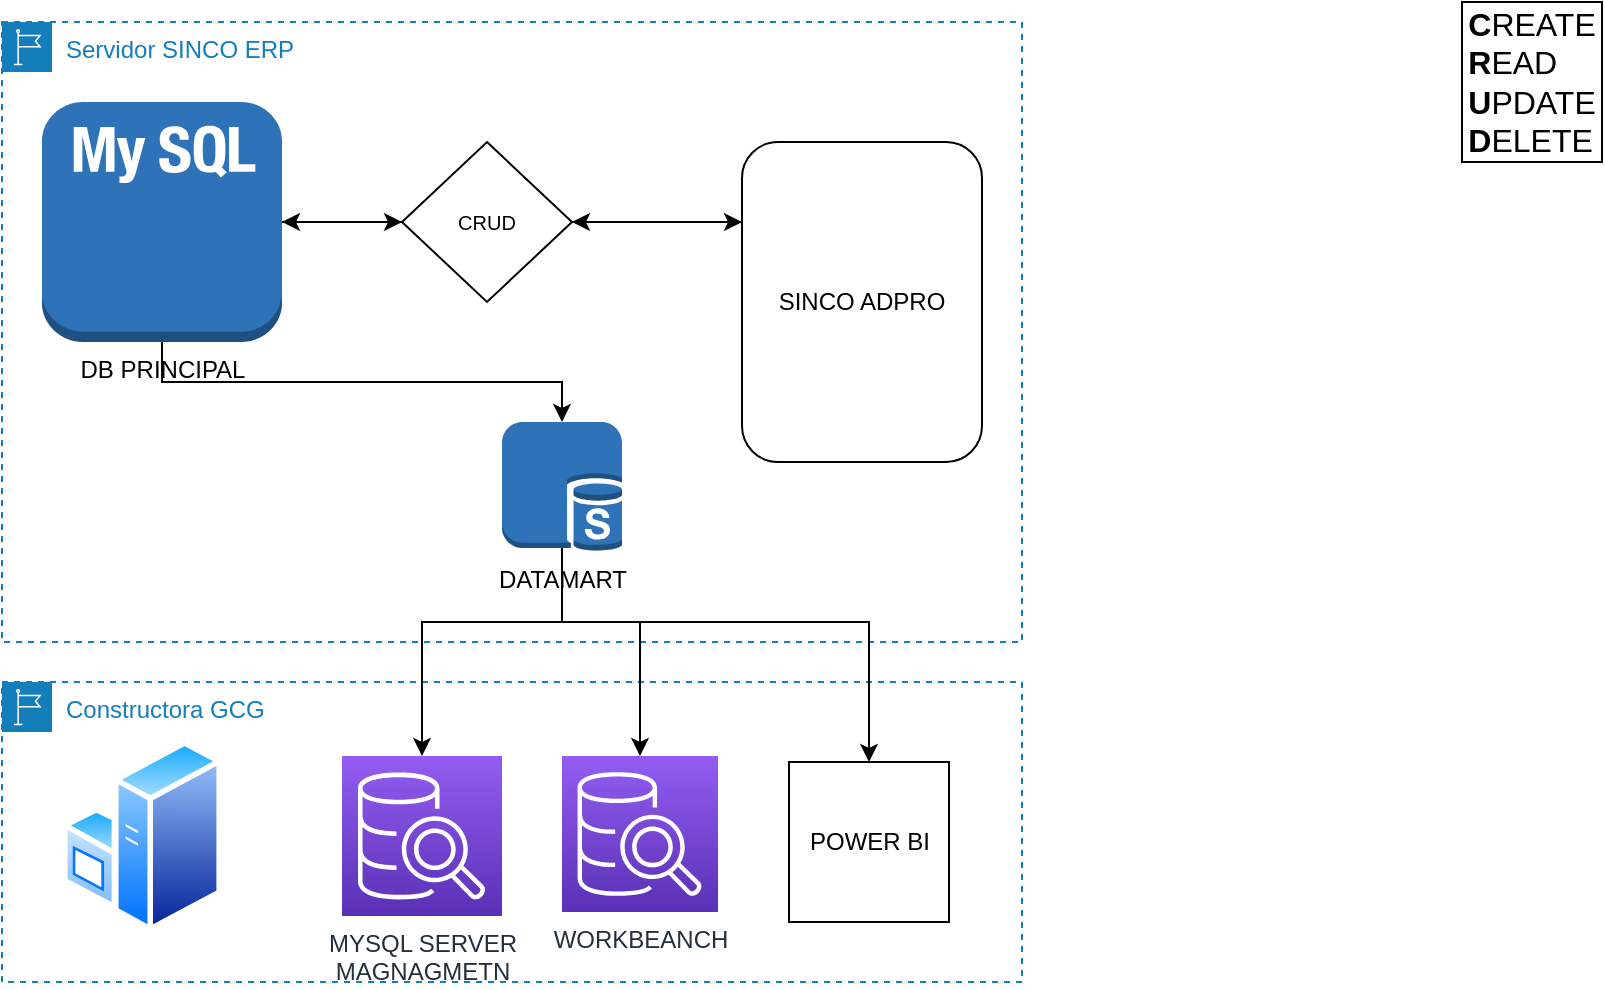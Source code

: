 <mxfile version="16.6.4" type="github">
  <diagram id="P-S5E15urBxkvsZ35PPI" name="Page-1">
    <mxGraphModel dx="1108" dy="1651" grid="1" gridSize="10" guides="1" tooltips="1" connect="1" arrows="1" fold="1" page="1" pageScale="1" pageWidth="827" pageHeight="1169" math="0" shadow="0">
      <root>
        <mxCell id="0" />
        <mxCell id="1" parent="0" />
        <mxCell id="R6G5QbC7Tn8FdxOekbgk-16" style="edgeStyle=orthogonalEdgeStyle;rounded=0;orthogonalLoop=1;jettySize=auto;html=1;exitX=0.5;exitY=1;exitDx=0;exitDy=0;exitPerimeter=0;entryX=0.5;entryY=0;entryDx=0;entryDy=0;entryPerimeter=0;fontSize=14;" edge="1" parent="1" source="R6G5QbC7Tn8FdxOekbgk-2" target="R6G5QbC7Tn8FdxOekbgk-5">
          <mxGeometry relative="1" as="geometry" />
        </mxCell>
        <mxCell id="R6G5QbC7Tn8FdxOekbgk-8" value="Servidor SINCO ERP" style="points=[[0,0],[0.25,0],[0.5,0],[0.75,0],[1,0],[1,0.25],[1,0.5],[1,0.75],[1,1],[0.75,1],[0.5,1],[0.25,1],[0,1],[0,0.75],[0,0.5],[0,0.25]];outlineConnect=0;gradientColor=none;html=1;whiteSpace=wrap;fontSize=12;fontStyle=0;container=1;pointerEvents=0;collapsible=0;recursiveResize=0;shape=mxgraph.aws4.group;grIcon=mxgraph.aws4.group_region;strokeColor=#147EBA;fillColor=none;verticalAlign=top;align=left;spacingLeft=30;fontColor=#147EBA;dashed=1;" vertex="1" parent="1">
          <mxGeometry x="20" y="-1150" width="510" height="310" as="geometry" />
        </mxCell>
        <mxCell id="R6G5QbC7Tn8FdxOekbgk-5" value="DATAMART" style="outlineConnect=0;dashed=0;verticalLabelPosition=bottom;verticalAlign=top;align=center;html=1;shape=mxgraph.aws3.sql_slave;fillColor=#2E73B8;gradientColor=none;" vertex="1" parent="R6G5QbC7Tn8FdxOekbgk-8">
          <mxGeometry x="250" y="200" width="60" height="64.5" as="geometry" />
        </mxCell>
        <mxCell id="R6G5QbC7Tn8FdxOekbgk-21" style="edgeStyle=elbowEdgeStyle;rounded=0;orthogonalLoop=1;jettySize=auto;html=1;exitX=1;exitY=0.5;exitDx=0;exitDy=0;entryX=0;entryY=0.25;entryDx=0;entryDy=0;fontSize=14;" edge="1" parent="R6G5QbC7Tn8FdxOekbgk-8" source="R6G5QbC7Tn8FdxOekbgk-4" target="R6G5QbC7Tn8FdxOekbgk-3">
          <mxGeometry relative="1" as="geometry" />
        </mxCell>
        <mxCell id="R6G5QbC7Tn8FdxOekbgk-4" value="&lt;div style=&quot;text-align: left&quot;&gt;&lt;span style=&quot;font-size: 10px&quot;&gt;CRUD&lt;/span&gt;&lt;/div&gt;" style="rhombus;whiteSpace=wrap;html=1;" vertex="1" parent="R6G5QbC7Tn8FdxOekbgk-8">
          <mxGeometry x="200" y="60" width="85" height="80" as="geometry" />
        </mxCell>
        <mxCell id="R6G5QbC7Tn8FdxOekbgk-3" value="SINCO ADPRO" style="rounded=1;whiteSpace=wrap;html=1;" vertex="1" parent="R6G5QbC7Tn8FdxOekbgk-8">
          <mxGeometry x="370" y="60" width="120" height="160" as="geometry" />
        </mxCell>
        <mxCell id="R6G5QbC7Tn8FdxOekbgk-19" style="edgeStyle=elbowEdgeStyle;rounded=0;orthogonalLoop=1;jettySize=auto;html=1;exitX=0;exitY=0.25;exitDx=0;exitDy=0;entryX=1;entryY=0.5;entryDx=0;entryDy=0;fontSize=14;" edge="1" parent="R6G5QbC7Tn8FdxOekbgk-8" source="R6G5QbC7Tn8FdxOekbgk-3" target="R6G5QbC7Tn8FdxOekbgk-4">
          <mxGeometry relative="1" as="geometry">
            <mxPoint x="195" y="90" as="sourcePoint" />
            <mxPoint x="150" y="90" as="targetPoint" />
          </mxGeometry>
        </mxCell>
        <mxCell id="R6G5QbC7Tn8FdxOekbgk-17" style="edgeStyle=elbowEdgeStyle;rounded=0;orthogonalLoop=1;jettySize=auto;html=1;exitX=1;exitY=0.5;exitDx=0;exitDy=0;exitPerimeter=0;entryX=0;entryY=0.5;entryDx=0;entryDy=0;fontSize=14;" edge="1" parent="1" source="R6G5QbC7Tn8FdxOekbgk-2" target="R6G5QbC7Tn8FdxOekbgk-4">
          <mxGeometry relative="1" as="geometry" />
        </mxCell>
        <mxCell id="R6G5QbC7Tn8FdxOekbgk-2" value="DB PRINCIPAL" style="outlineConnect=0;dashed=0;verticalLabelPosition=bottom;verticalAlign=top;align=center;html=1;shape=mxgraph.aws3.mysql_db_instance_2;fillColor=#2E73B8;gradientColor=none;" vertex="1" parent="1">
          <mxGeometry x="40" y="-1110" width="120" height="120" as="geometry" />
        </mxCell>
        <mxCell id="R6G5QbC7Tn8FdxOekbgk-12" value="Constructora GCG" style="points=[[0,0],[0.25,0],[0.5,0],[0.75,0],[1,0],[1,0.25],[1,0.5],[1,0.75],[1,1],[0.75,1],[0.5,1],[0.25,1],[0,1],[0,0.75],[0,0.5],[0,0.25]];outlineConnect=0;gradientColor=none;html=1;whiteSpace=wrap;fontSize=12;fontStyle=0;container=1;pointerEvents=0;collapsible=0;recursiveResize=0;shape=mxgraph.aws4.group;grIcon=mxgraph.aws4.group_region;strokeColor=#147EBA;fillColor=none;verticalAlign=top;align=left;spacingLeft=30;fontColor=#147EBA;dashed=1;" vertex="1" parent="1">
          <mxGeometry x="20" y="-820" width="510" height="150" as="geometry" />
        </mxCell>
        <mxCell id="R6G5QbC7Tn8FdxOekbgk-1" value="WORKBEANCH" style="sketch=0;points=[[0,0,0],[0.25,0,0],[0.5,0,0],[0.75,0,0],[1,0,0],[0,1,0],[0.25,1,0],[0.5,1,0],[0.75,1,0],[1,1,0],[0,0.25,0],[0,0.5,0],[0,0.75,0],[1,0.25,0],[1,0.5,0],[1,0.75,0]];outlineConnect=0;fontColor=#232F3E;gradientColor=#945DF2;gradientDirection=north;fillColor=#5A30B5;strokeColor=#ffffff;dashed=0;verticalLabelPosition=bottom;verticalAlign=top;align=center;html=1;fontSize=12;fontStyle=0;aspect=fixed;shape=mxgraph.aws4.resourceIcon;resIcon=mxgraph.aws4.sql_workbench;" vertex="1" parent="R6G5QbC7Tn8FdxOekbgk-12">
          <mxGeometry x="280" y="37" width="78" height="78" as="geometry" />
        </mxCell>
        <mxCell id="R6G5QbC7Tn8FdxOekbgk-9" value="POWER BI" style="whiteSpace=wrap;html=1;aspect=fixed;" vertex="1" parent="R6G5QbC7Tn8FdxOekbgk-12">
          <mxGeometry x="393.5" y="40" width="80" height="80" as="geometry" />
        </mxCell>
        <mxCell id="R6G5QbC7Tn8FdxOekbgk-23" value="MYSQL SERVER&lt;br&gt;MAGNAGMETN" style="sketch=0;points=[[0,0,0],[0.25,0,0],[0.5,0,0],[0.75,0,0],[1,0,0],[0,1,0],[0.25,1,0],[0.5,1,0],[0.75,1,0],[1,1,0],[0,0.25,0],[0,0.5,0],[0,0.75,0],[1,0.25,0],[1,0.5,0],[1,0.75,0]];outlineConnect=0;fontColor=#232F3E;gradientColor=#945DF2;gradientDirection=north;fillColor=#5A30B5;strokeColor=#ffffff;dashed=0;verticalLabelPosition=bottom;verticalAlign=top;align=center;html=1;fontSize=12;fontStyle=0;aspect=fixed;shape=mxgraph.aws4.resourceIcon;resIcon=mxgraph.aws4.sql_workbench;" vertex="1" parent="R6G5QbC7Tn8FdxOekbgk-12">
          <mxGeometry x="170" y="37" width="80" height="80" as="geometry" />
        </mxCell>
        <mxCell id="R6G5QbC7Tn8FdxOekbgk-22" value="" style="aspect=fixed;perimeter=ellipsePerimeter;html=1;align=center;shadow=0;dashed=0;spacingTop=3;image;image=img/lib/active_directory/windows_server.svg;fontSize=14;" vertex="1" parent="R6G5QbC7Tn8FdxOekbgk-12">
          <mxGeometry x="30" y="28.22" width="80" height="97.56" as="geometry" />
        </mxCell>
        <mxCell id="R6G5QbC7Tn8FdxOekbgk-15" value="&lt;div style=&quot;text-align: left&quot;&gt;&lt;font size=&quot;3&quot;&gt;&lt;b&gt;C&lt;/b&gt;REATE&lt;/font&gt;&lt;/div&gt;&lt;div style=&quot;text-align: left&quot;&gt;&lt;font size=&quot;3&quot;&gt;&lt;b&gt;R&lt;/b&gt;EAD&lt;/font&gt;&lt;/div&gt;&lt;div style=&quot;text-align: left&quot;&gt;&lt;font size=&quot;3&quot;&gt;&lt;b&gt;U&lt;/b&gt;PDATE&lt;/font&gt;&lt;/div&gt;&lt;div style=&quot;text-align: left&quot;&gt;&lt;font size=&quot;3&quot;&gt;&lt;b&gt;D&lt;/b&gt;ELETE&lt;/font&gt;&lt;/div&gt;" style="rounded=0;whiteSpace=wrap;html=1;fontSize=6;" vertex="1" parent="1">
          <mxGeometry x="750" y="-1160" width="70" height="80" as="geometry" />
        </mxCell>
        <mxCell id="R6G5QbC7Tn8FdxOekbgk-18" style="edgeStyle=elbowEdgeStyle;rounded=0;orthogonalLoop=1;jettySize=auto;html=1;exitX=0;exitY=0.5;exitDx=0;exitDy=0;entryX=1;entryY=0.5;entryDx=0;entryDy=0;entryPerimeter=0;fontSize=14;" edge="1" parent="1" source="R6G5QbC7Tn8FdxOekbgk-4" target="R6G5QbC7Tn8FdxOekbgk-2">
          <mxGeometry relative="1" as="geometry" />
        </mxCell>
        <mxCell id="R6G5QbC7Tn8FdxOekbgk-24" style="edgeStyle=orthogonalEdgeStyle;rounded=0;orthogonalLoop=1;jettySize=auto;html=1;exitX=0.5;exitY=0.98;exitDx=0;exitDy=0;exitPerimeter=0;fontSize=14;" edge="1" parent="1" source="R6G5QbC7Tn8FdxOekbgk-5" target="R6G5QbC7Tn8FdxOekbgk-23">
          <mxGeometry relative="1" as="geometry">
            <Array as="points">
              <mxPoint x="300" y="-850" />
              <mxPoint x="230" y="-850" />
            </Array>
          </mxGeometry>
        </mxCell>
        <mxCell id="R6G5QbC7Tn8FdxOekbgk-25" style="edgeStyle=orthogonalEdgeStyle;rounded=0;orthogonalLoop=1;jettySize=auto;html=1;exitX=0.5;exitY=0.98;exitDx=0;exitDy=0;exitPerimeter=0;entryX=0.5;entryY=0;entryDx=0;entryDy=0;entryPerimeter=0;fontSize=14;" edge="1" parent="1" source="R6G5QbC7Tn8FdxOekbgk-5" target="R6G5QbC7Tn8FdxOekbgk-1">
          <mxGeometry relative="1" as="geometry">
            <Array as="points">
              <mxPoint x="300" y="-850" />
              <mxPoint x="339" y="-850" />
            </Array>
          </mxGeometry>
        </mxCell>
        <mxCell id="R6G5QbC7Tn8FdxOekbgk-26" style="edgeStyle=orthogonalEdgeStyle;rounded=0;orthogonalLoop=1;jettySize=auto;html=1;exitX=0.5;exitY=0.98;exitDx=0;exitDy=0;exitPerimeter=0;entryX=0.5;entryY=0;entryDx=0;entryDy=0;fontSize=14;" edge="1" parent="1" source="R6G5QbC7Tn8FdxOekbgk-5" target="R6G5QbC7Tn8FdxOekbgk-9">
          <mxGeometry relative="1" as="geometry">
            <Array as="points">
              <mxPoint x="300" y="-850" />
              <mxPoint x="454" y="-850" />
            </Array>
          </mxGeometry>
        </mxCell>
      </root>
    </mxGraphModel>
  </diagram>
</mxfile>
